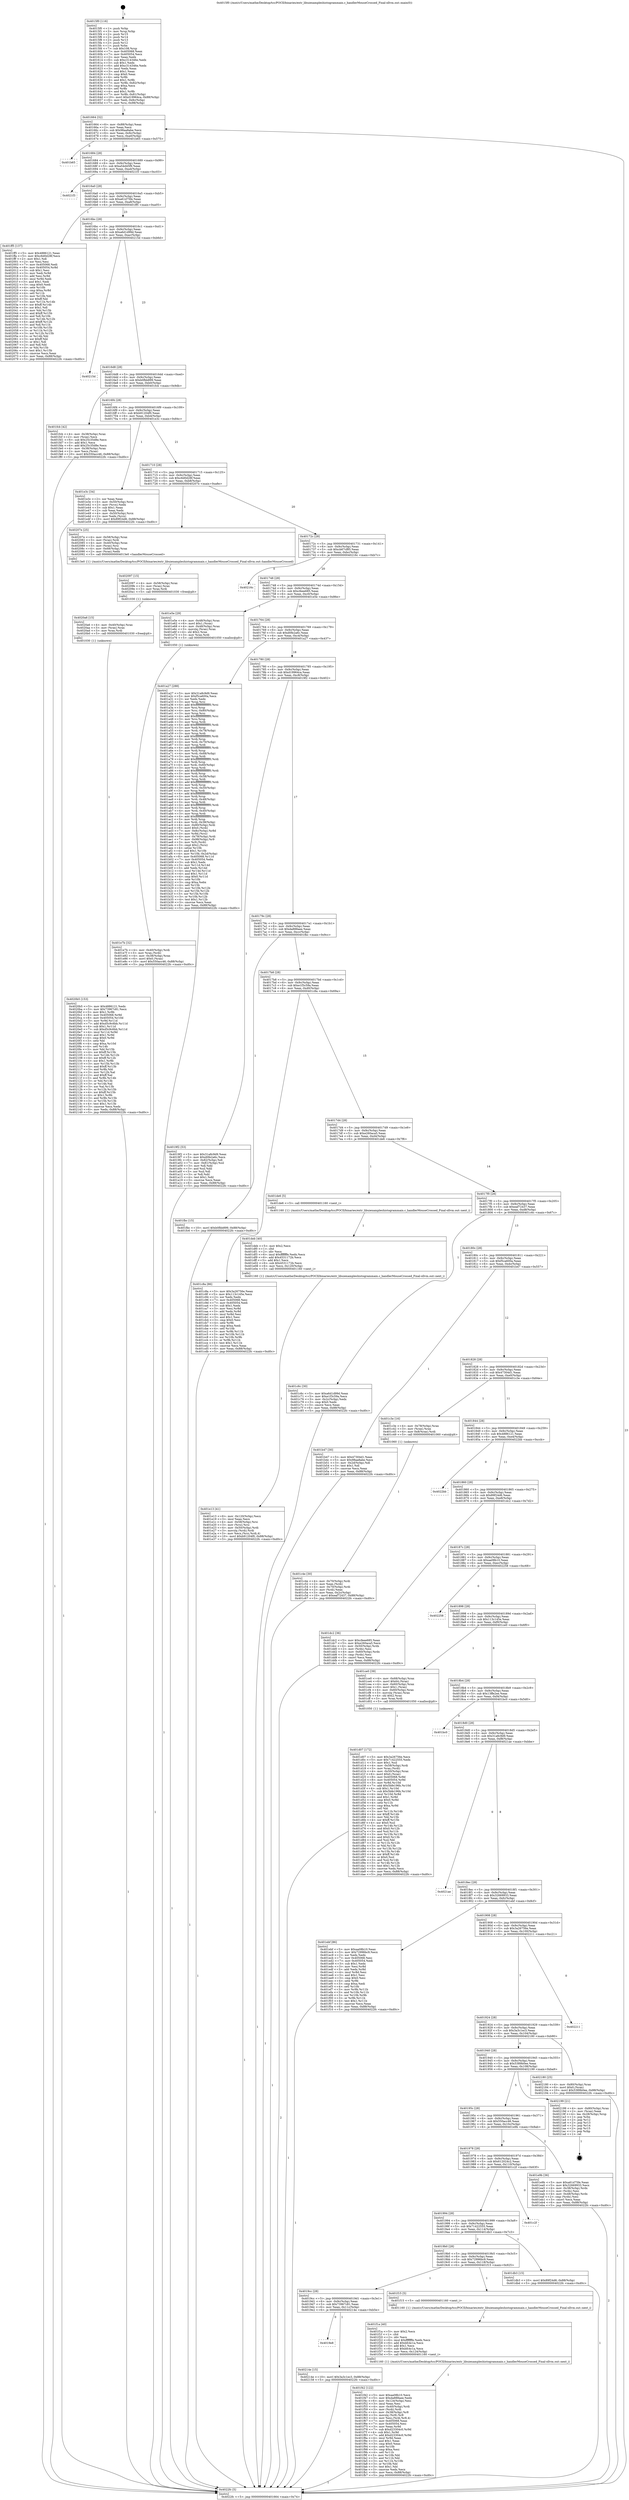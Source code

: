 digraph "0x4015f0" {
  label = "0x4015f0 (/mnt/c/Users/mathe/Desktop/tcc/POCII/binaries/extr_libuiexampleshistogrammain.c_handlerMouseCrossed_Final-ollvm.out::main(0))"
  labelloc = "t"
  node[shape=record]

  Entry [label="",width=0.3,height=0.3,shape=circle,fillcolor=black,style=filled]
  "0x401664" [label="{
     0x401664 [32]\l
     | [instrs]\l
     &nbsp;&nbsp;0x401664 \<+6\>: mov -0x88(%rbp),%eax\l
     &nbsp;&nbsp;0x40166a \<+2\>: mov %eax,%ecx\l
     &nbsp;&nbsp;0x40166c \<+6\>: sub $0x98aa8abe,%ecx\l
     &nbsp;&nbsp;0x401672 \<+6\>: mov %eax,-0x9c(%rbp)\l
     &nbsp;&nbsp;0x401678 \<+6\>: mov %ecx,-0xa0(%rbp)\l
     &nbsp;&nbsp;0x40167e \<+6\>: je 0000000000401b65 \<main+0x575\>\l
  }"]
  "0x401b65" [label="{
     0x401b65\l
  }", style=dashed]
  "0x401684" [label="{
     0x401684 [28]\l
     | [instrs]\l
     &nbsp;&nbsp;0x401684 \<+5\>: jmp 0000000000401689 \<main+0x99\>\l
     &nbsp;&nbsp;0x401689 \<+6\>: mov -0x9c(%rbp),%eax\l
     &nbsp;&nbsp;0x40168f \<+5\>: sub $0xa54d45f9,%eax\l
     &nbsp;&nbsp;0x401694 \<+6\>: mov %eax,-0xa4(%rbp)\l
     &nbsp;&nbsp;0x40169a \<+6\>: je 00000000004021f3 \<main+0xc03\>\l
  }"]
  Exit [label="",width=0.3,height=0.3,shape=circle,fillcolor=black,style=filled,peripheries=2]
  "0x4021f3" [label="{
     0x4021f3\l
  }", style=dashed]
  "0x4016a0" [label="{
     0x4016a0 [28]\l
     | [instrs]\l
     &nbsp;&nbsp;0x4016a0 \<+5\>: jmp 00000000004016a5 \<main+0xb5\>\l
     &nbsp;&nbsp;0x4016a5 \<+6\>: mov -0x9c(%rbp),%eax\l
     &nbsp;&nbsp;0x4016ab \<+5\>: sub $0xa61d75fe,%eax\l
     &nbsp;&nbsp;0x4016b0 \<+6\>: mov %eax,-0xa8(%rbp)\l
     &nbsp;&nbsp;0x4016b6 \<+6\>: je 0000000000401ff5 \<main+0xa05\>\l
  }"]
  "0x4019e8" [label="{
     0x4019e8\l
  }", style=dashed]
  "0x401ff5" [label="{
     0x401ff5 [137]\l
     | [instrs]\l
     &nbsp;&nbsp;0x401ff5 \<+5\>: mov $0x4886121,%eax\l
     &nbsp;&nbsp;0x401ffa \<+5\>: mov $0xc6d0d28f,%ecx\l
     &nbsp;&nbsp;0x401fff \<+2\>: mov $0x1,%dl\l
     &nbsp;&nbsp;0x402001 \<+2\>: xor %esi,%esi\l
     &nbsp;&nbsp;0x402003 \<+7\>: mov 0x405068,%edi\l
     &nbsp;&nbsp;0x40200a \<+8\>: mov 0x405054,%r8d\l
     &nbsp;&nbsp;0x402012 \<+3\>: sub $0x1,%esi\l
     &nbsp;&nbsp;0x402015 \<+3\>: mov %edi,%r9d\l
     &nbsp;&nbsp;0x402018 \<+3\>: add %esi,%r9d\l
     &nbsp;&nbsp;0x40201b \<+4\>: imul %r9d,%edi\l
     &nbsp;&nbsp;0x40201f \<+3\>: and $0x1,%edi\l
     &nbsp;&nbsp;0x402022 \<+3\>: cmp $0x0,%edi\l
     &nbsp;&nbsp;0x402025 \<+4\>: sete %r10b\l
     &nbsp;&nbsp;0x402029 \<+4\>: cmp $0xa,%r8d\l
     &nbsp;&nbsp;0x40202d \<+4\>: setl %r11b\l
     &nbsp;&nbsp;0x402031 \<+3\>: mov %r10b,%bl\l
     &nbsp;&nbsp;0x402034 \<+3\>: xor $0xff,%bl\l
     &nbsp;&nbsp;0x402037 \<+3\>: mov %r11b,%r14b\l
     &nbsp;&nbsp;0x40203a \<+4\>: xor $0xff,%r14b\l
     &nbsp;&nbsp;0x40203e \<+3\>: xor $0x1,%dl\l
     &nbsp;&nbsp;0x402041 \<+3\>: mov %bl,%r15b\l
     &nbsp;&nbsp;0x402044 \<+4\>: and $0xff,%r15b\l
     &nbsp;&nbsp;0x402048 \<+3\>: and %dl,%r10b\l
     &nbsp;&nbsp;0x40204b \<+3\>: mov %r14b,%r12b\l
     &nbsp;&nbsp;0x40204e \<+4\>: and $0xff,%r12b\l
     &nbsp;&nbsp;0x402052 \<+3\>: and %dl,%r11b\l
     &nbsp;&nbsp;0x402055 \<+3\>: or %r10b,%r15b\l
     &nbsp;&nbsp;0x402058 \<+3\>: or %r11b,%r12b\l
     &nbsp;&nbsp;0x40205b \<+3\>: xor %r12b,%r15b\l
     &nbsp;&nbsp;0x40205e \<+3\>: or %r14b,%bl\l
     &nbsp;&nbsp;0x402061 \<+3\>: xor $0xff,%bl\l
     &nbsp;&nbsp;0x402064 \<+3\>: or $0x1,%dl\l
     &nbsp;&nbsp;0x402067 \<+2\>: and %dl,%bl\l
     &nbsp;&nbsp;0x402069 \<+3\>: or %bl,%r15b\l
     &nbsp;&nbsp;0x40206c \<+4\>: test $0x1,%r15b\l
     &nbsp;&nbsp;0x402070 \<+3\>: cmovne %ecx,%eax\l
     &nbsp;&nbsp;0x402073 \<+6\>: mov %eax,-0x88(%rbp)\l
     &nbsp;&nbsp;0x402079 \<+5\>: jmp 00000000004022fc \<main+0xd0c\>\l
  }"]
  "0x4016bc" [label="{
     0x4016bc [28]\l
     | [instrs]\l
     &nbsp;&nbsp;0x4016bc \<+5\>: jmp 00000000004016c1 \<main+0xd1\>\l
     &nbsp;&nbsp;0x4016c1 \<+6\>: mov -0x9c(%rbp),%eax\l
     &nbsp;&nbsp;0x4016c7 \<+5\>: sub $0xa6d1d99d,%eax\l
     &nbsp;&nbsp;0x4016cc \<+6\>: mov %eax,-0xac(%rbp)\l
     &nbsp;&nbsp;0x4016d2 \<+6\>: je 000000000040215d \<main+0xb6d\>\l
  }"]
  "0x40214e" [label="{
     0x40214e [15]\l
     | [instrs]\l
     &nbsp;&nbsp;0x40214e \<+10\>: movl $0x3a3c1ec3,-0x88(%rbp)\l
     &nbsp;&nbsp;0x402158 \<+5\>: jmp 00000000004022fc \<main+0xd0c\>\l
  }"]
  "0x40215d" [label="{
     0x40215d\l
  }", style=dashed]
  "0x4016d8" [label="{
     0x4016d8 [28]\l
     | [instrs]\l
     &nbsp;&nbsp;0x4016d8 \<+5\>: jmp 00000000004016dd \<main+0xed\>\l
     &nbsp;&nbsp;0x4016dd \<+6\>: mov -0x9c(%rbp),%eax\l
     &nbsp;&nbsp;0x4016e3 \<+5\>: sub $0xb0fbb899,%eax\l
     &nbsp;&nbsp;0x4016e8 \<+6\>: mov %eax,-0xb0(%rbp)\l
     &nbsp;&nbsp;0x4016ee \<+6\>: je 0000000000401fcb \<main+0x9db\>\l
  }"]
  "0x4020b5" [label="{
     0x4020b5 [153]\l
     | [instrs]\l
     &nbsp;&nbsp;0x4020b5 \<+5\>: mov $0x4886121,%edx\l
     &nbsp;&nbsp;0x4020ba \<+5\>: mov $0x73967c81,%ecx\l
     &nbsp;&nbsp;0x4020bf \<+3\>: mov $0x1,%r8b\l
     &nbsp;&nbsp;0x4020c2 \<+8\>: mov 0x405068,%r9d\l
     &nbsp;&nbsp;0x4020ca \<+8\>: mov 0x405054,%r10d\l
     &nbsp;&nbsp;0x4020d2 \<+3\>: mov %r9d,%r11d\l
     &nbsp;&nbsp;0x4020d5 \<+7\>: add $0xd5c9c6bb,%r11d\l
     &nbsp;&nbsp;0x4020dc \<+4\>: sub $0x1,%r11d\l
     &nbsp;&nbsp;0x4020e0 \<+7\>: sub $0xd5c9c6bb,%r11d\l
     &nbsp;&nbsp;0x4020e7 \<+4\>: imul %r11d,%r9d\l
     &nbsp;&nbsp;0x4020eb \<+4\>: and $0x1,%r9d\l
     &nbsp;&nbsp;0x4020ef \<+4\>: cmp $0x0,%r9d\l
     &nbsp;&nbsp;0x4020f3 \<+3\>: sete %bl\l
     &nbsp;&nbsp;0x4020f6 \<+4\>: cmp $0xa,%r10d\l
     &nbsp;&nbsp;0x4020fa \<+4\>: setl %r14b\l
     &nbsp;&nbsp;0x4020fe \<+3\>: mov %bl,%r15b\l
     &nbsp;&nbsp;0x402101 \<+4\>: xor $0xff,%r15b\l
     &nbsp;&nbsp;0x402105 \<+3\>: mov %r14b,%r12b\l
     &nbsp;&nbsp;0x402108 \<+4\>: xor $0xff,%r12b\l
     &nbsp;&nbsp;0x40210c \<+4\>: xor $0x1,%r8b\l
     &nbsp;&nbsp;0x402110 \<+3\>: mov %r15b,%r13b\l
     &nbsp;&nbsp;0x402113 \<+4\>: and $0xff,%r13b\l
     &nbsp;&nbsp;0x402117 \<+3\>: and %r8b,%bl\l
     &nbsp;&nbsp;0x40211a \<+3\>: mov %r12b,%al\l
     &nbsp;&nbsp;0x40211d \<+2\>: and $0xff,%al\l
     &nbsp;&nbsp;0x40211f \<+3\>: and %r8b,%r14b\l
     &nbsp;&nbsp;0x402122 \<+3\>: or %bl,%r13b\l
     &nbsp;&nbsp;0x402125 \<+3\>: or %r14b,%al\l
     &nbsp;&nbsp;0x402128 \<+3\>: xor %al,%r13b\l
     &nbsp;&nbsp;0x40212b \<+3\>: or %r12b,%r15b\l
     &nbsp;&nbsp;0x40212e \<+4\>: xor $0xff,%r15b\l
     &nbsp;&nbsp;0x402132 \<+4\>: or $0x1,%r8b\l
     &nbsp;&nbsp;0x402136 \<+3\>: and %r8b,%r15b\l
     &nbsp;&nbsp;0x402139 \<+3\>: or %r15b,%r13b\l
     &nbsp;&nbsp;0x40213c \<+4\>: test $0x1,%r13b\l
     &nbsp;&nbsp;0x402140 \<+3\>: cmovne %ecx,%edx\l
     &nbsp;&nbsp;0x402143 \<+6\>: mov %edx,-0x88(%rbp)\l
     &nbsp;&nbsp;0x402149 \<+5\>: jmp 00000000004022fc \<main+0xd0c\>\l
  }"]
  "0x401fcb" [label="{
     0x401fcb [42]\l
     | [instrs]\l
     &nbsp;&nbsp;0x401fcb \<+4\>: mov -0x38(%rbp),%rax\l
     &nbsp;&nbsp;0x401fcf \<+2\>: mov (%rax),%ecx\l
     &nbsp;&nbsp;0x401fd1 \<+6\>: sub $0x25c35d8e,%ecx\l
     &nbsp;&nbsp;0x401fd7 \<+3\>: add $0x1,%ecx\l
     &nbsp;&nbsp;0x401fda \<+6\>: add $0x25c35d8e,%ecx\l
     &nbsp;&nbsp;0x401fe0 \<+4\>: mov -0x38(%rbp),%rax\l
     &nbsp;&nbsp;0x401fe4 \<+2\>: mov %ecx,(%rax)\l
     &nbsp;&nbsp;0x401fe6 \<+10\>: movl $0x550acc46,-0x88(%rbp)\l
     &nbsp;&nbsp;0x401ff0 \<+5\>: jmp 00000000004022fc \<main+0xd0c\>\l
  }"]
  "0x4016f4" [label="{
     0x4016f4 [28]\l
     | [instrs]\l
     &nbsp;&nbsp;0x4016f4 \<+5\>: jmp 00000000004016f9 \<main+0x109\>\l
     &nbsp;&nbsp;0x4016f9 \<+6\>: mov -0x9c(%rbp),%eax\l
     &nbsp;&nbsp;0x4016ff \<+5\>: sub $0xb91204f0,%eax\l
     &nbsp;&nbsp;0x401704 \<+6\>: mov %eax,-0xb4(%rbp)\l
     &nbsp;&nbsp;0x40170a \<+6\>: je 0000000000401e3c \<main+0x84c\>\l
  }"]
  "0x4020a6" [label="{
     0x4020a6 [15]\l
     | [instrs]\l
     &nbsp;&nbsp;0x4020a6 \<+4\>: mov -0x40(%rbp),%rax\l
     &nbsp;&nbsp;0x4020aa \<+3\>: mov (%rax),%rax\l
     &nbsp;&nbsp;0x4020ad \<+3\>: mov %rax,%rdi\l
     &nbsp;&nbsp;0x4020b0 \<+5\>: call 0000000000401030 \<free@plt\>\l
     | [calls]\l
     &nbsp;&nbsp;0x401030 \{1\} (unknown)\l
  }"]
  "0x401e3c" [label="{
     0x401e3c [34]\l
     | [instrs]\l
     &nbsp;&nbsp;0x401e3c \<+2\>: xor %eax,%eax\l
     &nbsp;&nbsp;0x401e3e \<+4\>: mov -0x50(%rbp),%rcx\l
     &nbsp;&nbsp;0x401e42 \<+2\>: mov (%rcx),%edx\l
     &nbsp;&nbsp;0x401e44 \<+3\>: sub $0x1,%eax\l
     &nbsp;&nbsp;0x401e47 \<+2\>: sub %eax,%edx\l
     &nbsp;&nbsp;0x401e49 \<+4\>: mov -0x50(%rbp),%rcx\l
     &nbsp;&nbsp;0x401e4d \<+2\>: mov %edx,(%rcx)\l
     &nbsp;&nbsp;0x401e4f \<+10\>: movl $0x89f24d6,-0x88(%rbp)\l
     &nbsp;&nbsp;0x401e59 \<+5\>: jmp 00000000004022fc \<main+0xd0c\>\l
  }"]
  "0x401710" [label="{
     0x401710 [28]\l
     | [instrs]\l
     &nbsp;&nbsp;0x401710 \<+5\>: jmp 0000000000401715 \<main+0x125\>\l
     &nbsp;&nbsp;0x401715 \<+6\>: mov -0x9c(%rbp),%eax\l
     &nbsp;&nbsp;0x40171b \<+5\>: sub $0xc6d0d28f,%eax\l
     &nbsp;&nbsp;0x401720 \<+6\>: mov %eax,-0xb8(%rbp)\l
     &nbsp;&nbsp;0x401726 \<+6\>: je 000000000040207e \<main+0xa8e\>\l
  }"]
  "0x402097" [label="{
     0x402097 [15]\l
     | [instrs]\l
     &nbsp;&nbsp;0x402097 \<+4\>: mov -0x58(%rbp),%rax\l
     &nbsp;&nbsp;0x40209b \<+3\>: mov (%rax),%rax\l
     &nbsp;&nbsp;0x40209e \<+3\>: mov %rax,%rdi\l
     &nbsp;&nbsp;0x4020a1 \<+5\>: call 0000000000401030 \<free@plt\>\l
     | [calls]\l
     &nbsp;&nbsp;0x401030 \{1\} (unknown)\l
  }"]
  "0x40207e" [label="{
     0x40207e [25]\l
     | [instrs]\l
     &nbsp;&nbsp;0x40207e \<+4\>: mov -0x58(%rbp),%rax\l
     &nbsp;&nbsp;0x402082 \<+3\>: mov (%rax),%rdi\l
     &nbsp;&nbsp;0x402085 \<+4\>: mov -0x40(%rbp),%rax\l
     &nbsp;&nbsp;0x402089 \<+3\>: mov (%rax),%rsi\l
     &nbsp;&nbsp;0x40208c \<+4\>: mov -0x68(%rbp),%rax\l
     &nbsp;&nbsp;0x402090 \<+2\>: mov (%rax),%edx\l
     &nbsp;&nbsp;0x402092 \<+5\>: call 00000000004013e0 \<handlerMouseCrossed\>\l
     | [calls]\l
     &nbsp;&nbsp;0x4013e0 \{1\} (/mnt/c/Users/mathe/Desktop/tcc/POCII/binaries/extr_libuiexampleshistogrammain.c_handlerMouseCrossed_Final-ollvm.out::handlerMouseCrossed)\l
  }"]
  "0x40172c" [label="{
     0x40172c [28]\l
     | [instrs]\l
     &nbsp;&nbsp;0x40172c \<+5\>: jmp 0000000000401731 \<main+0x141\>\l
     &nbsp;&nbsp;0x401731 \<+6\>: mov -0x9c(%rbp),%eax\l
     &nbsp;&nbsp;0x401737 \<+5\>: sub $0xcb67cf85,%eax\l
     &nbsp;&nbsp;0x40173c \<+6\>: mov %eax,-0xbc(%rbp)\l
     &nbsp;&nbsp;0x401742 \<+6\>: je 000000000040216c \<main+0xb7c\>\l
  }"]
  "0x401f42" [label="{
     0x401f42 [122]\l
     | [instrs]\l
     &nbsp;&nbsp;0x401f42 \<+5\>: mov $0xaa08b10,%ecx\l
     &nbsp;&nbsp;0x401f47 \<+5\>: mov $0xda888aee,%edx\l
     &nbsp;&nbsp;0x401f4c \<+6\>: mov -0x124(%rbp),%esi\l
     &nbsp;&nbsp;0x401f52 \<+3\>: imul %eax,%esi\l
     &nbsp;&nbsp;0x401f55 \<+4\>: mov -0x40(%rbp),%rdi\l
     &nbsp;&nbsp;0x401f59 \<+3\>: mov (%rdi),%rdi\l
     &nbsp;&nbsp;0x401f5c \<+4\>: mov -0x38(%rbp),%r8\l
     &nbsp;&nbsp;0x401f60 \<+3\>: movslq (%r8),%r8\l
     &nbsp;&nbsp;0x401f63 \<+4\>: mov %esi,(%rdi,%r8,4)\l
     &nbsp;&nbsp;0x401f67 \<+7\>: mov 0x405068,%eax\l
     &nbsp;&nbsp;0x401f6e \<+7\>: mov 0x405054,%esi\l
     &nbsp;&nbsp;0x401f75 \<+3\>: mov %eax,%r9d\l
     &nbsp;&nbsp;0x401f78 \<+7\>: sub $0xd23304c0,%r9d\l
     &nbsp;&nbsp;0x401f7f \<+4\>: sub $0x1,%r9d\l
     &nbsp;&nbsp;0x401f83 \<+7\>: add $0xd23304c0,%r9d\l
     &nbsp;&nbsp;0x401f8a \<+4\>: imul %r9d,%eax\l
     &nbsp;&nbsp;0x401f8e \<+3\>: and $0x1,%eax\l
     &nbsp;&nbsp;0x401f91 \<+3\>: cmp $0x0,%eax\l
     &nbsp;&nbsp;0x401f94 \<+4\>: sete %r10b\l
     &nbsp;&nbsp;0x401f98 \<+3\>: cmp $0xa,%esi\l
     &nbsp;&nbsp;0x401f9b \<+4\>: setl %r11b\l
     &nbsp;&nbsp;0x401f9f \<+3\>: mov %r10b,%bl\l
     &nbsp;&nbsp;0x401fa2 \<+3\>: and %r11b,%bl\l
     &nbsp;&nbsp;0x401fa5 \<+3\>: xor %r11b,%r10b\l
     &nbsp;&nbsp;0x401fa8 \<+3\>: or %r10b,%bl\l
     &nbsp;&nbsp;0x401fab \<+3\>: test $0x1,%bl\l
     &nbsp;&nbsp;0x401fae \<+3\>: cmovne %edx,%ecx\l
     &nbsp;&nbsp;0x401fb1 \<+6\>: mov %ecx,-0x88(%rbp)\l
     &nbsp;&nbsp;0x401fb7 \<+5\>: jmp 00000000004022fc \<main+0xd0c\>\l
  }"]
  "0x40216c" [label="{
     0x40216c\l
  }", style=dashed]
  "0x401748" [label="{
     0x401748 [28]\l
     | [instrs]\l
     &nbsp;&nbsp;0x401748 \<+5\>: jmp 000000000040174d \<main+0x15d\>\l
     &nbsp;&nbsp;0x40174d \<+6\>: mov -0x9c(%rbp),%eax\l
     &nbsp;&nbsp;0x401753 \<+5\>: sub $0xcfeee685,%eax\l
     &nbsp;&nbsp;0x401758 \<+6\>: mov %eax,-0xc0(%rbp)\l
     &nbsp;&nbsp;0x40175e \<+6\>: je 0000000000401e5e \<main+0x86e\>\l
  }"]
  "0x401f1a" [label="{
     0x401f1a [40]\l
     | [instrs]\l
     &nbsp;&nbsp;0x401f1a \<+5\>: mov $0x2,%ecx\l
     &nbsp;&nbsp;0x401f1f \<+1\>: cltd\l
     &nbsp;&nbsp;0x401f20 \<+2\>: idiv %ecx\l
     &nbsp;&nbsp;0x401f22 \<+6\>: imul $0xfffffffe,%edx,%ecx\l
     &nbsp;&nbsp;0x401f28 \<+6\>: add $0xbfc4c1a,%ecx\l
     &nbsp;&nbsp;0x401f2e \<+3\>: add $0x1,%ecx\l
     &nbsp;&nbsp;0x401f31 \<+6\>: sub $0xbfc4c1a,%ecx\l
     &nbsp;&nbsp;0x401f37 \<+6\>: mov %ecx,-0x124(%rbp)\l
     &nbsp;&nbsp;0x401f3d \<+5\>: call 0000000000401160 \<next_i\>\l
     | [calls]\l
     &nbsp;&nbsp;0x401160 \{1\} (/mnt/c/Users/mathe/Desktop/tcc/POCII/binaries/extr_libuiexampleshistogrammain.c_handlerMouseCrossed_Final-ollvm.out::next_i)\l
  }"]
  "0x401e5e" [label="{
     0x401e5e [29]\l
     | [instrs]\l
     &nbsp;&nbsp;0x401e5e \<+4\>: mov -0x48(%rbp),%rax\l
     &nbsp;&nbsp;0x401e62 \<+6\>: movl $0x1,(%rax)\l
     &nbsp;&nbsp;0x401e68 \<+4\>: mov -0x48(%rbp),%rax\l
     &nbsp;&nbsp;0x401e6c \<+3\>: movslq (%rax),%rax\l
     &nbsp;&nbsp;0x401e6f \<+4\>: shl $0x2,%rax\l
     &nbsp;&nbsp;0x401e73 \<+3\>: mov %rax,%rdi\l
     &nbsp;&nbsp;0x401e76 \<+5\>: call 0000000000401050 \<malloc@plt\>\l
     | [calls]\l
     &nbsp;&nbsp;0x401050 \{1\} (unknown)\l
  }"]
  "0x401764" [label="{
     0x401764 [28]\l
     | [instrs]\l
     &nbsp;&nbsp;0x401764 \<+5\>: jmp 0000000000401769 \<main+0x179\>\l
     &nbsp;&nbsp;0x401769 \<+6\>: mov -0x9c(%rbp),%eax\l
     &nbsp;&nbsp;0x40176f \<+5\>: sub $0xd0fe2a6c,%eax\l
     &nbsp;&nbsp;0x401774 \<+6\>: mov %eax,-0xc4(%rbp)\l
     &nbsp;&nbsp;0x40177a \<+6\>: je 0000000000401a27 \<main+0x437\>\l
  }"]
  "0x4019cc" [label="{
     0x4019cc [28]\l
     | [instrs]\l
     &nbsp;&nbsp;0x4019cc \<+5\>: jmp 00000000004019d1 \<main+0x3e1\>\l
     &nbsp;&nbsp;0x4019d1 \<+6\>: mov -0x9c(%rbp),%eax\l
     &nbsp;&nbsp;0x4019d7 \<+5\>: sub $0x73967c81,%eax\l
     &nbsp;&nbsp;0x4019dc \<+6\>: mov %eax,-0x11c(%rbp)\l
     &nbsp;&nbsp;0x4019e2 \<+6\>: je 000000000040214e \<main+0xb5e\>\l
  }"]
  "0x401a27" [label="{
     0x401a27 [288]\l
     | [instrs]\l
     &nbsp;&nbsp;0x401a27 \<+5\>: mov $0x31a8c9d9,%eax\l
     &nbsp;&nbsp;0x401a2c \<+5\>: mov $0xf5ca600a,%ecx\l
     &nbsp;&nbsp;0x401a31 \<+2\>: xor %edx,%edx\l
     &nbsp;&nbsp;0x401a33 \<+3\>: mov %rsp,%rsi\l
     &nbsp;&nbsp;0x401a36 \<+4\>: add $0xfffffffffffffff0,%rsi\l
     &nbsp;&nbsp;0x401a3a \<+3\>: mov %rsi,%rsp\l
     &nbsp;&nbsp;0x401a3d \<+4\>: mov %rsi,-0x80(%rbp)\l
     &nbsp;&nbsp;0x401a41 \<+3\>: mov %rsp,%rsi\l
     &nbsp;&nbsp;0x401a44 \<+4\>: add $0xfffffffffffffff0,%rsi\l
     &nbsp;&nbsp;0x401a48 \<+3\>: mov %rsi,%rsp\l
     &nbsp;&nbsp;0x401a4b \<+3\>: mov %rsp,%rdi\l
     &nbsp;&nbsp;0x401a4e \<+4\>: add $0xfffffffffffffff0,%rdi\l
     &nbsp;&nbsp;0x401a52 \<+3\>: mov %rdi,%rsp\l
     &nbsp;&nbsp;0x401a55 \<+4\>: mov %rdi,-0x78(%rbp)\l
     &nbsp;&nbsp;0x401a59 \<+3\>: mov %rsp,%rdi\l
     &nbsp;&nbsp;0x401a5c \<+4\>: add $0xfffffffffffffff0,%rdi\l
     &nbsp;&nbsp;0x401a60 \<+3\>: mov %rdi,%rsp\l
     &nbsp;&nbsp;0x401a63 \<+4\>: mov %rdi,-0x70(%rbp)\l
     &nbsp;&nbsp;0x401a67 \<+3\>: mov %rsp,%rdi\l
     &nbsp;&nbsp;0x401a6a \<+4\>: add $0xfffffffffffffff0,%rdi\l
     &nbsp;&nbsp;0x401a6e \<+3\>: mov %rdi,%rsp\l
     &nbsp;&nbsp;0x401a71 \<+4\>: mov %rdi,-0x68(%rbp)\l
     &nbsp;&nbsp;0x401a75 \<+3\>: mov %rsp,%rdi\l
     &nbsp;&nbsp;0x401a78 \<+4\>: add $0xfffffffffffffff0,%rdi\l
     &nbsp;&nbsp;0x401a7c \<+3\>: mov %rdi,%rsp\l
     &nbsp;&nbsp;0x401a7f \<+4\>: mov %rdi,-0x60(%rbp)\l
     &nbsp;&nbsp;0x401a83 \<+3\>: mov %rsp,%rdi\l
     &nbsp;&nbsp;0x401a86 \<+4\>: add $0xfffffffffffffff0,%rdi\l
     &nbsp;&nbsp;0x401a8a \<+3\>: mov %rdi,%rsp\l
     &nbsp;&nbsp;0x401a8d \<+4\>: mov %rdi,-0x58(%rbp)\l
     &nbsp;&nbsp;0x401a91 \<+3\>: mov %rsp,%rdi\l
     &nbsp;&nbsp;0x401a94 \<+4\>: add $0xfffffffffffffff0,%rdi\l
     &nbsp;&nbsp;0x401a98 \<+3\>: mov %rdi,%rsp\l
     &nbsp;&nbsp;0x401a9b \<+4\>: mov %rdi,-0x50(%rbp)\l
     &nbsp;&nbsp;0x401a9f \<+3\>: mov %rsp,%rdi\l
     &nbsp;&nbsp;0x401aa2 \<+4\>: add $0xfffffffffffffff0,%rdi\l
     &nbsp;&nbsp;0x401aa6 \<+3\>: mov %rdi,%rsp\l
     &nbsp;&nbsp;0x401aa9 \<+4\>: mov %rdi,-0x48(%rbp)\l
     &nbsp;&nbsp;0x401aad \<+3\>: mov %rsp,%rdi\l
     &nbsp;&nbsp;0x401ab0 \<+4\>: add $0xfffffffffffffff0,%rdi\l
     &nbsp;&nbsp;0x401ab4 \<+3\>: mov %rdi,%rsp\l
     &nbsp;&nbsp;0x401ab7 \<+4\>: mov %rdi,-0x40(%rbp)\l
     &nbsp;&nbsp;0x401abb \<+3\>: mov %rsp,%rdi\l
     &nbsp;&nbsp;0x401abe \<+4\>: add $0xfffffffffffffff0,%rdi\l
     &nbsp;&nbsp;0x401ac2 \<+3\>: mov %rdi,%rsp\l
     &nbsp;&nbsp;0x401ac5 \<+4\>: mov %rdi,-0x38(%rbp)\l
     &nbsp;&nbsp;0x401ac9 \<+4\>: mov -0x80(%rbp),%rdi\l
     &nbsp;&nbsp;0x401acd \<+6\>: movl $0x0,(%rdi)\l
     &nbsp;&nbsp;0x401ad3 \<+7\>: mov -0x8c(%rbp),%r8d\l
     &nbsp;&nbsp;0x401ada \<+3\>: mov %r8d,(%rsi)\l
     &nbsp;&nbsp;0x401add \<+4\>: mov -0x78(%rbp),%rdi\l
     &nbsp;&nbsp;0x401ae1 \<+7\>: mov -0x98(%rbp),%r9\l
     &nbsp;&nbsp;0x401ae8 \<+3\>: mov %r9,(%rdi)\l
     &nbsp;&nbsp;0x401aeb \<+3\>: cmpl $0x2,(%rsi)\l
     &nbsp;&nbsp;0x401aee \<+4\>: setne %r10b\l
     &nbsp;&nbsp;0x401af2 \<+4\>: and $0x1,%r10b\l
     &nbsp;&nbsp;0x401af6 \<+4\>: mov %r10b,-0x2d(%rbp)\l
     &nbsp;&nbsp;0x401afa \<+8\>: mov 0x405068,%r11d\l
     &nbsp;&nbsp;0x401b02 \<+7\>: mov 0x405054,%ebx\l
     &nbsp;&nbsp;0x401b09 \<+3\>: sub $0x1,%edx\l
     &nbsp;&nbsp;0x401b0c \<+3\>: mov %r11d,%r14d\l
     &nbsp;&nbsp;0x401b0f \<+3\>: add %edx,%r14d\l
     &nbsp;&nbsp;0x401b12 \<+4\>: imul %r14d,%r11d\l
     &nbsp;&nbsp;0x401b16 \<+4\>: and $0x1,%r11d\l
     &nbsp;&nbsp;0x401b1a \<+4\>: cmp $0x0,%r11d\l
     &nbsp;&nbsp;0x401b1e \<+4\>: sete %r10b\l
     &nbsp;&nbsp;0x401b22 \<+3\>: cmp $0xa,%ebx\l
     &nbsp;&nbsp;0x401b25 \<+4\>: setl %r15b\l
     &nbsp;&nbsp;0x401b29 \<+3\>: mov %r10b,%r12b\l
     &nbsp;&nbsp;0x401b2c \<+3\>: and %r15b,%r12b\l
     &nbsp;&nbsp;0x401b2f \<+3\>: xor %r15b,%r10b\l
     &nbsp;&nbsp;0x401b32 \<+3\>: or %r10b,%r12b\l
     &nbsp;&nbsp;0x401b35 \<+4\>: test $0x1,%r12b\l
     &nbsp;&nbsp;0x401b39 \<+3\>: cmovne %ecx,%eax\l
     &nbsp;&nbsp;0x401b3c \<+6\>: mov %eax,-0x88(%rbp)\l
     &nbsp;&nbsp;0x401b42 \<+5\>: jmp 00000000004022fc \<main+0xd0c\>\l
  }"]
  "0x401780" [label="{
     0x401780 [28]\l
     | [instrs]\l
     &nbsp;&nbsp;0x401780 \<+5\>: jmp 0000000000401785 \<main+0x195\>\l
     &nbsp;&nbsp;0x401785 \<+6\>: mov -0x9c(%rbp),%eax\l
     &nbsp;&nbsp;0x40178b \<+5\>: sub $0xd19964ca,%eax\l
     &nbsp;&nbsp;0x401790 \<+6\>: mov %eax,-0xc8(%rbp)\l
     &nbsp;&nbsp;0x401796 \<+6\>: je 00000000004019f2 \<main+0x402\>\l
  }"]
  "0x401f15" [label="{
     0x401f15 [5]\l
     | [instrs]\l
     &nbsp;&nbsp;0x401f15 \<+5\>: call 0000000000401160 \<next_i\>\l
     | [calls]\l
     &nbsp;&nbsp;0x401160 \{1\} (/mnt/c/Users/mathe/Desktop/tcc/POCII/binaries/extr_libuiexampleshistogrammain.c_handlerMouseCrossed_Final-ollvm.out::next_i)\l
  }"]
  "0x4019f2" [label="{
     0x4019f2 [53]\l
     | [instrs]\l
     &nbsp;&nbsp;0x4019f2 \<+5\>: mov $0x31a8c9d9,%eax\l
     &nbsp;&nbsp;0x4019f7 \<+5\>: mov $0xd0fe2a6c,%ecx\l
     &nbsp;&nbsp;0x4019fc \<+6\>: mov -0x82(%rbp),%dl\l
     &nbsp;&nbsp;0x401a02 \<+7\>: mov -0x81(%rbp),%sil\l
     &nbsp;&nbsp;0x401a09 \<+3\>: mov %dl,%dil\l
     &nbsp;&nbsp;0x401a0c \<+3\>: and %sil,%dil\l
     &nbsp;&nbsp;0x401a0f \<+3\>: xor %sil,%dl\l
     &nbsp;&nbsp;0x401a12 \<+3\>: or %dl,%dil\l
     &nbsp;&nbsp;0x401a15 \<+4\>: test $0x1,%dil\l
     &nbsp;&nbsp;0x401a19 \<+3\>: cmovne %ecx,%eax\l
     &nbsp;&nbsp;0x401a1c \<+6\>: mov %eax,-0x88(%rbp)\l
     &nbsp;&nbsp;0x401a22 \<+5\>: jmp 00000000004022fc \<main+0xd0c\>\l
  }"]
  "0x40179c" [label="{
     0x40179c [28]\l
     | [instrs]\l
     &nbsp;&nbsp;0x40179c \<+5\>: jmp 00000000004017a1 \<main+0x1b1\>\l
     &nbsp;&nbsp;0x4017a1 \<+6\>: mov -0x9c(%rbp),%eax\l
     &nbsp;&nbsp;0x4017a7 \<+5\>: sub $0xda888aee,%eax\l
     &nbsp;&nbsp;0x4017ac \<+6\>: mov %eax,-0xcc(%rbp)\l
     &nbsp;&nbsp;0x4017b2 \<+6\>: je 0000000000401fbc \<main+0x9cc\>\l
  }"]
  "0x4022fc" [label="{
     0x4022fc [5]\l
     | [instrs]\l
     &nbsp;&nbsp;0x4022fc \<+5\>: jmp 0000000000401664 \<main+0x74\>\l
  }"]
  "0x4015f0" [label="{
     0x4015f0 [116]\l
     | [instrs]\l
     &nbsp;&nbsp;0x4015f0 \<+1\>: push %rbp\l
     &nbsp;&nbsp;0x4015f1 \<+3\>: mov %rsp,%rbp\l
     &nbsp;&nbsp;0x4015f4 \<+2\>: push %r15\l
     &nbsp;&nbsp;0x4015f6 \<+2\>: push %r14\l
     &nbsp;&nbsp;0x4015f8 \<+2\>: push %r13\l
     &nbsp;&nbsp;0x4015fa \<+2\>: push %r12\l
     &nbsp;&nbsp;0x4015fc \<+1\>: push %rbx\l
     &nbsp;&nbsp;0x4015fd \<+7\>: sub $0x108,%rsp\l
     &nbsp;&nbsp;0x401604 \<+7\>: mov 0x405068,%eax\l
     &nbsp;&nbsp;0x40160b \<+7\>: mov 0x405054,%ecx\l
     &nbsp;&nbsp;0x401612 \<+2\>: mov %eax,%edx\l
     &nbsp;&nbsp;0x401614 \<+6\>: sub $0xc314346e,%edx\l
     &nbsp;&nbsp;0x40161a \<+3\>: sub $0x1,%edx\l
     &nbsp;&nbsp;0x40161d \<+6\>: add $0xc314346e,%edx\l
     &nbsp;&nbsp;0x401623 \<+3\>: imul %edx,%eax\l
     &nbsp;&nbsp;0x401626 \<+3\>: and $0x1,%eax\l
     &nbsp;&nbsp;0x401629 \<+3\>: cmp $0x0,%eax\l
     &nbsp;&nbsp;0x40162c \<+4\>: sete %r8b\l
     &nbsp;&nbsp;0x401630 \<+4\>: and $0x1,%r8b\l
     &nbsp;&nbsp;0x401634 \<+7\>: mov %r8b,-0x82(%rbp)\l
     &nbsp;&nbsp;0x40163b \<+3\>: cmp $0xa,%ecx\l
     &nbsp;&nbsp;0x40163e \<+4\>: setl %r8b\l
     &nbsp;&nbsp;0x401642 \<+4\>: and $0x1,%r8b\l
     &nbsp;&nbsp;0x401646 \<+7\>: mov %r8b,-0x81(%rbp)\l
     &nbsp;&nbsp;0x40164d \<+10\>: movl $0xd19964ca,-0x88(%rbp)\l
     &nbsp;&nbsp;0x401657 \<+6\>: mov %edi,-0x8c(%rbp)\l
     &nbsp;&nbsp;0x40165d \<+7\>: mov %rsi,-0x98(%rbp)\l
  }"]
  "0x401e7b" [label="{
     0x401e7b [32]\l
     | [instrs]\l
     &nbsp;&nbsp;0x401e7b \<+4\>: mov -0x40(%rbp),%rdi\l
     &nbsp;&nbsp;0x401e7f \<+3\>: mov %rax,(%rdi)\l
     &nbsp;&nbsp;0x401e82 \<+4\>: mov -0x38(%rbp),%rax\l
     &nbsp;&nbsp;0x401e86 \<+6\>: movl $0x0,(%rax)\l
     &nbsp;&nbsp;0x401e8c \<+10\>: movl $0x550acc46,-0x88(%rbp)\l
     &nbsp;&nbsp;0x401e96 \<+5\>: jmp 00000000004022fc \<main+0xd0c\>\l
  }"]
  "0x401e13" [label="{
     0x401e13 [41]\l
     | [instrs]\l
     &nbsp;&nbsp;0x401e13 \<+6\>: mov -0x120(%rbp),%ecx\l
     &nbsp;&nbsp;0x401e19 \<+3\>: imul %eax,%ecx\l
     &nbsp;&nbsp;0x401e1c \<+4\>: mov -0x58(%rbp),%rsi\l
     &nbsp;&nbsp;0x401e20 \<+3\>: mov (%rsi),%rsi\l
     &nbsp;&nbsp;0x401e23 \<+4\>: mov -0x50(%rbp),%rdi\l
     &nbsp;&nbsp;0x401e27 \<+3\>: movslq (%rdi),%rdi\l
     &nbsp;&nbsp;0x401e2a \<+3\>: mov %ecx,(%rsi,%rdi,4)\l
     &nbsp;&nbsp;0x401e2d \<+10\>: movl $0xb91204f0,-0x88(%rbp)\l
     &nbsp;&nbsp;0x401e37 \<+5\>: jmp 00000000004022fc \<main+0xd0c\>\l
  }"]
  "0x401fbc" [label="{
     0x401fbc [15]\l
     | [instrs]\l
     &nbsp;&nbsp;0x401fbc \<+10\>: movl $0xb0fbb899,-0x88(%rbp)\l
     &nbsp;&nbsp;0x401fc6 \<+5\>: jmp 00000000004022fc \<main+0xd0c\>\l
  }"]
  "0x4017b8" [label="{
     0x4017b8 [28]\l
     | [instrs]\l
     &nbsp;&nbsp;0x4017b8 \<+5\>: jmp 00000000004017bd \<main+0x1cd\>\l
     &nbsp;&nbsp;0x4017bd \<+6\>: mov -0x9c(%rbp),%eax\l
     &nbsp;&nbsp;0x4017c3 \<+5\>: sub $0xe1f3c59a,%eax\l
     &nbsp;&nbsp;0x4017c8 \<+6\>: mov %eax,-0xd0(%rbp)\l
     &nbsp;&nbsp;0x4017ce \<+6\>: je 0000000000401c8a \<main+0x69a\>\l
  }"]
  "0x401deb" [label="{
     0x401deb [40]\l
     | [instrs]\l
     &nbsp;&nbsp;0x401deb \<+5\>: mov $0x2,%ecx\l
     &nbsp;&nbsp;0x401df0 \<+1\>: cltd\l
     &nbsp;&nbsp;0x401df1 \<+2\>: idiv %ecx\l
     &nbsp;&nbsp;0x401df3 \<+6\>: imul $0xfffffffe,%edx,%ecx\l
     &nbsp;&nbsp;0x401df9 \<+6\>: add $0x4531172b,%ecx\l
     &nbsp;&nbsp;0x401dff \<+3\>: add $0x1,%ecx\l
     &nbsp;&nbsp;0x401e02 \<+6\>: sub $0x4531172b,%ecx\l
     &nbsp;&nbsp;0x401e08 \<+6\>: mov %ecx,-0x120(%rbp)\l
     &nbsp;&nbsp;0x401e0e \<+5\>: call 0000000000401160 \<next_i\>\l
     | [calls]\l
     &nbsp;&nbsp;0x401160 \{1\} (/mnt/c/Users/mathe/Desktop/tcc/POCII/binaries/extr_libuiexampleshistogrammain.c_handlerMouseCrossed_Final-ollvm.out::next_i)\l
  }"]
  "0x401c8a" [label="{
     0x401c8a [86]\l
     | [instrs]\l
     &nbsp;&nbsp;0x401c8a \<+5\>: mov $0x3a26756e,%eax\l
     &nbsp;&nbsp;0x401c8f \<+5\>: mov $0x113c145e,%ecx\l
     &nbsp;&nbsp;0x401c94 \<+2\>: xor %edx,%edx\l
     &nbsp;&nbsp;0x401c96 \<+7\>: mov 0x405068,%esi\l
     &nbsp;&nbsp;0x401c9d \<+7\>: mov 0x405054,%edi\l
     &nbsp;&nbsp;0x401ca4 \<+3\>: sub $0x1,%edx\l
     &nbsp;&nbsp;0x401ca7 \<+3\>: mov %esi,%r8d\l
     &nbsp;&nbsp;0x401caa \<+3\>: add %edx,%r8d\l
     &nbsp;&nbsp;0x401cad \<+4\>: imul %r8d,%esi\l
     &nbsp;&nbsp;0x401cb1 \<+3\>: and $0x1,%esi\l
     &nbsp;&nbsp;0x401cb4 \<+3\>: cmp $0x0,%esi\l
     &nbsp;&nbsp;0x401cb7 \<+4\>: sete %r9b\l
     &nbsp;&nbsp;0x401cbb \<+3\>: cmp $0xa,%edi\l
     &nbsp;&nbsp;0x401cbe \<+4\>: setl %r10b\l
     &nbsp;&nbsp;0x401cc2 \<+3\>: mov %r9b,%r11b\l
     &nbsp;&nbsp;0x401cc5 \<+3\>: and %r10b,%r11b\l
     &nbsp;&nbsp;0x401cc8 \<+3\>: xor %r10b,%r9b\l
     &nbsp;&nbsp;0x401ccb \<+3\>: or %r9b,%r11b\l
     &nbsp;&nbsp;0x401cce \<+4\>: test $0x1,%r11b\l
     &nbsp;&nbsp;0x401cd2 \<+3\>: cmovne %ecx,%eax\l
     &nbsp;&nbsp;0x401cd5 \<+6\>: mov %eax,-0x88(%rbp)\l
     &nbsp;&nbsp;0x401cdb \<+5\>: jmp 00000000004022fc \<main+0xd0c\>\l
  }"]
  "0x4017d4" [label="{
     0x4017d4 [28]\l
     | [instrs]\l
     &nbsp;&nbsp;0x4017d4 \<+5\>: jmp 00000000004017d9 \<main+0x1e9\>\l
     &nbsp;&nbsp;0x4017d9 \<+6\>: mov -0x9c(%rbp),%eax\l
     &nbsp;&nbsp;0x4017df \<+5\>: sub $0xe260aca5,%eax\l
     &nbsp;&nbsp;0x4017e4 \<+6\>: mov %eax,-0xd4(%rbp)\l
     &nbsp;&nbsp;0x4017ea \<+6\>: je 0000000000401de6 \<main+0x7f6\>\l
  }"]
  "0x4019b0" [label="{
     0x4019b0 [28]\l
     | [instrs]\l
     &nbsp;&nbsp;0x4019b0 \<+5\>: jmp 00000000004019b5 \<main+0x3c5\>\l
     &nbsp;&nbsp;0x4019b5 \<+6\>: mov -0x9c(%rbp),%eax\l
     &nbsp;&nbsp;0x4019bb \<+5\>: sub $0x72996bc9,%eax\l
     &nbsp;&nbsp;0x4019c0 \<+6\>: mov %eax,-0x118(%rbp)\l
     &nbsp;&nbsp;0x4019c6 \<+6\>: je 0000000000401f15 \<main+0x925\>\l
  }"]
  "0x401de6" [label="{
     0x401de6 [5]\l
     | [instrs]\l
     &nbsp;&nbsp;0x401de6 \<+5\>: call 0000000000401160 \<next_i\>\l
     | [calls]\l
     &nbsp;&nbsp;0x401160 \{1\} (/mnt/c/Users/mathe/Desktop/tcc/POCII/binaries/extr_libuiexampleshistogrammain.c_handlerMouseCrossed_Final-ollvm.out::next_i)\l
  }"]
  "0x4017f0" [label="{
     0x4017f0 [28]\l
     | [instrs]\l
     &nbsp;&nbsp;0x4017f0 \<+5\>: jmp 00000000004017f5 \<main+0x205\>\l
     &nbsp;&nbsp;0x4017f5 \<+6\>: mov -0x9c(%rbp),%eax\l
     &nbsp;&nbsp;0x4017fb \<+5\>: sub $0xeaf72437,%eax\l
     &nbsp;&nbsp;0x401800 \<+6\>: mov %eax,-0xd8(%rbp)\l
     &nbsp;&nbsp;0x401806 \<+6\>: je 0000000000401c6c \<main+0x67c\>\l
  }"]
  "0x401db3" [label="{
     0x401db3 [15]\l
     | [instrs]\l
     &nbsp;&nbsp;0x401db3 \<+10\>: movl $0x89f24d6,-0x88(%rbp)\l
     &nbsp;&nbsp;0x401dbd \<+5\>: jmp 00000000004022fc \<main+0xd0c\>\l
  }"]
  "0x401c6c" [label="{
     0x401c6c [30]\l
     | [instrs]\l
     &nbsp;&nbsp;0x401c6c \<+5\>: mov $0xa6d1d99d,%eax\l
     &nbsp;&nbsp;0x401c71 \<+5\>: mov $0xe1f3c59a,%ecx\l
     &nbsp;&nbsp;0x401c76 \<+3\>: mov -0x2c(%rbp),%edx\l
     &nbsp;&nbsp;0x401c79 \<+3\>: cmp $0x0,%edx\l
     &nbsp;&nbsp;0x401c7c \<+3\>: cmove %ecx,%eax\l
     &nbsp;&nbsp;0x401c7f \<+6\>: mov %eax,-0x88(%rbp)\l
     &nbsp;&nbsp;0x401c85 \<+5\>: jmp 00000000004022fc \<main+0xd0c\>\l
  }"]
  "0x40180c" [label="{
     0x40180c [28]\l
     | [instrs]\l
     &nbsp;&nbsp;0x40180c \<+5\>: jmp 0000000000401811 \<main+0x221\>\l
     &nbsp;&nbsp;0x401811 \<+6\>: mov -0x9c(%rbp),%eax\l
     &nbsp;&nbsp;0x401817 \<+5\>: sub $0xf5ca600a,%eax\l
     &nbsp;&nbsp;0x40181c \<+6\>: mov %eax,-0xdc(%rbp)\l
     &nbsp;&nbsp;0x401822 \<+6\>: je 0000000000401b47 \<main+0x557\>\l
  }"]
  "0x401994" [label="{
     0x401994 [28]\l
     | [instrs]\l
     &nbsp;&nbsp;0x401994 \<+5\>: jmp 0000000000401999 \<main+0x3a9\>\l
     &nbsp;&nbsp;0x401999 \<+6\>: mov -0x9c(%rbp),%eax\l
     &nbsp;&nbsp;0x40199f \<+5\>: sub $0x71422555,%eax\l
     &nbsp;&nbsp;0x4019a4 \<+6\>: mov %eax,-0x114(%rbp)\l
     &nbsp;&nbsp;0x4019aa \<+6\>: je 0000000000401db3 \<main+0x7c3\>\l
  }"]
  "0x401b47" [label="{
     0x401b47 [30]\l
     | [instrs]\l
     &nbsp;&nbsp;0x401b47 \<+5\>: mov $0x47304d1,%eax\l
     &nbsp;&nbsp;0x401b4c \<+5\>: mov $0x98aa8abe,%ecx\l
     &nbsp;&nbsp;0x401b51 \<+3\>: mov -0x2d(%rbp),%dl\l
     &nbsp;&nbsp;0x401b54 \<+3\>: test $0x1,%dl\l
     &nbsp;&nbsp;0x401b57 \<+3\>: cmovne %ecx,%eax\l
     &nbsp;&nbsp;0x401b5a \<+6\>: mov %eax,-0x88(%rbp)\l
     &nbsp;&nbsp;0x401b60 \<+5\>: jmp 00000000004022fc \<main+0xd0c\>\l
  }"]
  "0x401828" [label="{
     0x401828 [28]\l
     | [instrs]\l
     &nbsp;&nbsp;0x401828 \<+5\>: jmp 000000000040182d \<main+0x23d\>\l
     &nbsp;&nbsp;0x40182d \<+6\>: mov -0x9c(%rbp),%eax\l
     &nbsp;&nbsp;0x401833 \<+5\>: sub $0x47304d1,%eax\l
     &nbsp;&nbsp;0x401838 \<+6\>: mov %eax,-0xe0(%rbp)\l
     &nbsp;&nbsp;0x40183e \<+6\>: je 0000000000401c3e \<main+0x64e\>\l
  }"]
  "0x401c2f" [label="{
     0x401c2f\l
  }", style=dashed]
  "0x401c3e" [label="{
     0x401c3e [16]\l
     | [instrs]\l
     &nbsp;&nbsp;0x401c3e \<+4\>: mov -0x78(%rbp),%rax\l
     &nbsp;&nbsp;0x401c42 \<+3\>: mov (%rax),%rax\l
     &nbsp;&nbsp;0x401c45 \<+4\>: mov 0x8(%rax),%rdi\l
     &nbsp;&nbsp;0x401c49 \<+5\>: call 0000000000401060 \<atoi@plt\>\l
     | [calls]\l
     &nbsp;&nbsp;0x401060 \{1\} (unknown)\l
  }"]
  "0x401844" [label="{
     0x401844 [28]\l
     | [instrs]\l
     &nbsp;&nbsp;0x401844 \<+5\>: jmp 0000000000401849 \<main+0x259\>\l
     &nbsp;&nbsp;0x401849 \<+6\>: mov -0x9c(%rbp),%eax\l
     &nbsp;&nbsp;0x40184f \<+5\>: sub $0x4886121,%eax\l
     &nbsp;&nbsp;0x401854 \<+6\>: mov %eax,-0xe4(%rbp)\l
     &nbsp;&nbsp;0x40185a \<+6\>: je 00000000004022bb \<main+0xccb\>\l
  }"]
  "0x401c4e" [label="{
     0x401c4e [30]\l
     | [instrs]\l
     &nbsp;&nbsp;0x401c4e \<+4\>: mov -0x70(%rbp),%rdi\l
     &nbsp;&nbsp;0x401c52 \<+2\>: mov %eax,(%rdi)\l
     &nbsp;&nbsp;0x401c54 \<+4\>: mov -0x70(%rbp),%rdi\l
     &nbsp;&nbsp;0x401c58 \<+2\>: mov (%rdi),%eax\l
     &nbsp;&nbsp;0x401c5a \<+3\>: mov %eax,-0x2c(%rbp)\l
     &nbsp;&nbsp;0x401c5d \<+10\>: movl $0xeaf72437,-0x88(%rbp)\l
     &nbsp;&nbsp;0x401c67 \<+5\>: jmp 00000000004022fc \<main+0xd0c\>\l
  }"]
  "0x401978" [label="{
     0x401978 [28]\l
     | [instrs]\l
     &nbsp;&nbsp;0x401978 \<+5\>: jmp 000000000040197d \<main+0x38d\>\l
     &nbsp;&nbsp;0x40197d \<+6\>: mov -0x9c(%rbp),%eax\l
     &nbsp;&nbsp;0x401983 \<+5\>: sub $0x612024c2,%eax\l
     &nbsp;&nbsp;0x401988 \<+6\>: mov %eax,-0x110(%rbp)\l
     &nbsp;&nbsp;0x40198e \<+6\>: je 0000000000401c2f \<main+0x63f\>\l
  }"]
  "0x4022bb" [label="{
     0x4022bb\l
  }", style=dashed]
  "0x401860" [label="{
     0x401860 [28]\l
     | [instrs]\l
     &nbsp;&nbsp;0x401860 \<+5\>: jmp 0000000000401865 \<main+0x275\>\l
     &nbsp;&nbsp;0x401865 \<+6\>: mov -0x9c(%rbp),%eax\l
     &nbsp;&nbsp;0x40186b \<+5\>: sub $0x89f24d6,%eax\l
     &nbsp;&nbsp;0x401870 \<+6\>: mov %eax,-0xe8(%rbp)\l
     &nbsp;&nbsp;0x401876 \<+6\>: je 0000000000401dc2 \<main+0x7d2\>\l
  }"]
  "0x401e9b" [label="{
     0x401e9b [36]\l
     | [instrs]\l
     &nbsp;&nbsp;0x401e9b \<+5\>: mov $0xa61d75fe,%eax\l
     &nbsp;&nbsp;0x401ea0 \<+5\>: mov $0x32669933,%ecx\l
     &nbsp;&nbsp;0x401ea5 \<+4\>: mov -0x38(%rbp),%rdx\l
     &nbsp;&nbsp;0x401ea9 \<+2\>: mov (%rdx),%esi\l
     &nbsp;&nbsp;0x401eab \<+4\>: mov -0x48(%rbp),%rdx\l
     &nbsp;&nbsp;0x401eaf \<+2\>: cmp (%rdx),%esi\l
     &nbsp;&nbsp;0x401eb1 \<+3\>: cmovl %ecx,%eax\l
     &nbsp;&nbsp;0x401eb4 \<+6\>: mov %eax,-0x88(%rbp)\l
     &nbsp;&nbsp;0x401eba \<+5\>: jmp 00000000004022fc \<main+0xd0c\>\l
  }"]
  "0x401dc2" [label="{
     0x401dc2 [36]\l
     | [instrs]\l
     &nbsp;&nbsp;0x401dc2 \<+5\>: mov $0xcfeee685,%eax\l
     &nbsp;&nbsp;0x401dc7 \<+5\>: mov $0xe260aca5,%ecx\l
     &nbsp;&nbsp;0x401dcc \<+4\>: mov -0x50(%rbp),%rdx\l
     &nbsp;&nbsp;0x401dd0 \<+2\>: mov (%rdx),%esi\l
     &nbsp;&nbsp;0x401dd2 \<+4\>: mov -0x60(%rbp),%rdx\l
     &nbsp;&nbsp;0x401dd6 \<+2\>: cmp (%rdx),%esi\l
     &nbsp;&nbsp;0x401dd8 \<+3\>: cmovl %ecx,%eax\l
     &nbsp;&nbsp;0x401ddb \<+6\>: mov %eax,-0x88(%rbp)\l
     &nbsp;&nbsp;0x401de1 \<+5\>: jmp 00000000004022fc \<main+0xd0c\>\l
  }"]
  "0x40187c" [label="{
     0x40187c [28]\l
     | [instrs]\l
     &nbsp;&nbsp;0x40187c \<+5\>: jmp 0000000000401881 \<main+0x291\>\l
     &nbsp;&nbsp;0x401881 \<+6\>: mov -0x9c(%rbp),%eax\l
     &nbsp;&nbsp;0x401887 \<+5\>: sub $0xaa08b10,%eax\l
     &nbsp;&nbsp;0x40188c \<+6\>: mov %eax,-0xec(%rbp)\l
     &nbsp;&nbsp;0x401892 \<+6\>: je 0000000000402258 \<main+0xc68\>\l
  }"]
  "0x40195c" [label="{
     0x40195c [28]\l
     | [instrs]\l
     &nbsp;&nbsp;0x40195c \<+5\>: jmp 0000000000401961 \<main+0x371\>\l
     &nbsp;&nbsp;0x401961 \<+6\>: mov -0x9c(%rbp),%eax\l
     &nbsp;&nbsp;0x401967 \<+5\>: sub $0x550acc46,%eax\l
     &nbsp;&nbsp;0x40196c \<+6\>: mov %eax,-0x10c(%rbp)\l
     &nbsp;&nbsp;0x401972 \<+6\>: je 0000000000401e9b \<main+0x8ab\>\l
  }"]
  "0x402258" [label="{
     0x402258\l
  }", style=dashed]
  "0x401898" [label="{
     0x401898 [28]\l
     | [instrs]\l
     &nbsp;&nbsp;0x401898 \<+5\>: jmp 000000000040189d \<main+0x2ad\>\l
     &nbsp;&nbsp;0x40189d \<+6\>: mov -0x9c(%rbp),%eax\l
     &nbsp;&nbsp;0x4018a3 \<+5\>: sub $0x113c145e,%eax\l
     &nbsp;&nbsp;0x4018a8 \<+6\>: mov %eax,-0xf0(%rbp)\l
     &nbsp;&nbsp;0x4018ae \<+6\>: je 0000000000401ce0 \<main+0x6f0\>\l
  }"]
  "0x402199" [label="{
     0x402199 [21]\l
     | [instrs]\l
     &nbsp;&nbsp;0x402199 \<+4\>: mov -0x80(%rbp),%rax\l
     &nbsp;&nbsp;0x40219d \<+2\>: mov (%rax),%eax\l
     &nbsp;&nbsp;0x40219f \<+4\>: lea -0x28(%rbp),%rsp\l
     &nbsp;&nbsp;0x4021a3 \<+1\>: pop %rbx\l
     &nbsp;&nbsp;0x4021a4 \<+2\>: pop %r12\l
     &nbsp;&nbsp;0x4021a6 \<+2\>: pop %r13\l
     &nbsp;&nbsp;0x4021a8 \<+2\>: pop %r14\l
     &nbsp;&nbsp;0x4021aa \<+2\>: pop %r15\l
     &nbsp;&nbsp;0x4021ac \<+1\>: pop %rbp\l
     &nbsp;&nbsp;0x4021ad \<+1\>: ret\l
  }"]
  "0x401ce0" [label="{
     0x401ce0 [39]\l
     | [instrs]\l
     &nbsp;&nbsp;0x401ce0 \<+4\>: mov -0x68(%rbp),%rax\l
     &nbsp;&nbsp;0x401ce4 \<+6\>: movl $0x64,(%rax)\l
     &nbsp;&nbsp;0x401cea \<+4\>: mov -0x60(%rbp),%rax\l
     &nbsp;&nbsp;0x401cee \<+6\>: movl $0x1,(%rax)\l
     &nbsp;&nbsp;0x401cf4 \<+4\>: mov -0x60(%rbp),%rax\l
     &nbsp;&nbsp;0x401cf8 \<+3\>: movslq (%rax),%rax\l
     &nbsp;&nbsp;0x401cfb \<+4\>: shl $0x2,%rax\l
     &nbsp;&nbsp;0x401cff \<+3\>: mov %rax,%rdi\l
     &nbsp;&nbsp;0x401d02 \<+5\>: call 0000000000401050 \<malloc@plt\>\l
     | [calls]\l
     &nbsp;&nbsp;0x401050 \{1\} (unknown)\l
  }"]
  "0x4018b4" [label="{
     0x4018b4 [28]\l
     | [instrs]\l
     &nbsp;&nbsp;0x4018b4 \<+5\>: jmp 00000000004018b9 \<main+0x2c9\>\l
     &nbsp;&nbsp;0x4018b9 \<+6\>: mov -0x9c(%rbp),%eax\l
     &nbsp;&nbsp;0x4018bf \<+5\>: sub $0x13ffe2ee,%eax\l
     &nbsp;&nbsp;0x4018c4 \<+6\>: mov %eax,-0xf4(%rbp)\l
     &nbsp;&nbsp;0x4018ca \<+6\>: je 0000000000401bc0 \<main+0x5d0\>\l
  }"]
  "0x401d07" [label="{
     0x401d07 [172]\l
     | [instrs]\l
     &nbsp;&nbsp;0x401d07 \<+5\>: mov $0x3a26756e,%ecx\l
     &nbsp;&nbsp;0x401d0c \<+5\>: mov $0x71422555,%edx\l
     &nbsp;&nbsp;0x401d11 \<+3\>: mov $0x1,%sil\l
     &nbsp;&nbsp;0x401d14 \<+4\>: mov -0x58(%rbp),%rdi\l
     &nbsp;&nbsp;0x401d18 \<+3\>: mov %rax,(%rdi)\l
     &nbsp;&nbsp;0x401d1b \<+4\>: mov -0x50(%rbp),%rax\l
     &nbsp;&nbsp;0x401d1f \<+6\>: movl $0x0,(%rax)\l
     &nbsp;&nbsp;0x401d25 \<+8\>: mov 0x405068,%r8d\l
     &nbsp;&nbsp;0x401d2d \<+8\>: mov 0x405054,%r9d\l
     &nbsp;&nbsp;0x401d35 \<+3\>: mov %r8d,%r10d\l
     &nbsp;&nbsp;0x401d38 \<+7\>: add $0x5bfe196b,%r10d\l
     &nbsp;&nbsp;0x401d3f \<+4\>: sub $0x1,%r10d\l
     &nbsp;&nbsp;0x401d43 \<+7\>: sub $0x5bfe196b,%r10d\l
     &nbsp;&nbsp;0x401d4a \<+4\>: imul %r10d,%r8d\l
     &nbsp;&nbsp;0x401d4e \<+4\>: and $0x1,%r8d\l
     &nbsp;&nbsp;0x401d52 \<+4\>: cmp $0x0,%r8d\l
     &nbsp;&nbsp;0x401d56 \<+4\>: sete %r11b\l
     &nbsp;&nbsp;0x401d5a \<+4\>: cmp $0xa,%r9d\l
     &nbsp;&nbsp;0x401d5e \<+3\>: setl %bl\l
     &nbsp;&nbsp;0x401d61 \<+3\>: mov %r11b,%r14b\l
     &nbsp;&nbsp;0x401d64 \<+4\>: xor $0xff,%r14b\l
     &nbsp;&nbsp;0x401d68 \<+3\>: mov %bl,%r15b\l
     &nbsp;&nbsp;0x401d6b \<+4\>: xor $0xff,%r15b\l
     &nbsp;&nbsp;0x401d6f \<+4\>: xor $0x0,%sil\l
     &nbsp;&nbsp;0x401d73 \<+3\>: mov %r14b,%r12b\l
     &nbsp;&nbsp;0x401d76 \<+4\>: and $0x0,%r12b\l
     &nbsp;&nbsp;0x401d7a \<+3\>: and %sil,%r11b\l
     &nbsp;&nbsp;0x401d7d \<+3\>: mov %r15b,%r13b\l
     &nbsp;&nbsp;0x401d80 \<+4\>: and $0x0,%r13b\l
     &nbsp;&nbsp;0x401d84 \<+3\>: and %sil,%bl\l
     &nbsp;&nbsp;0x401d87 \<+3\>: or %r11b,%r12b\l
     &nbsp;&nbsp;0x401d8a \<+3\>: or %bl,%r13b\l
     &nbsp;&nbsp;0x401d8d \<+3\>: xor %r13b,%r12b\l
     &nbsp;&nbsp;0x401d90 \<+3\>: or %r15b,%r14b\l
     &nbsp;&nbsp;0x401d93 \<+4\>: xor $0xff,%r14b\l
     &nbsp;&nbsp;0x401d97 \<+4\>: or $0x0,%sil\l
     &nbsp;&nbsp;0x401d9b \<+3\>: and %sil,%r14b\l
     &nbsp;&nbsp;0x401d9e \<+3\>: or %r14b,%r12b\l
     &nbsp;&nbsp;0x401da1 \<+4\>: test $0x1,%r12b\l
     &nbsp;&nbsp;0x401da5 \<+3\>: cmovne %edx,%ecx\l
     &nbsp;&nbsp;0x401da8 \<+6\>: mov %ecx,-0x88(%rbp)\l
     &nbsp;&nbsp;0x401dae \<+5\>: jmp 00000000004022fc \<main+0xd0c\>\l
  }"]
  "0x401940" [label="{
     0x401940 [28]\l
     | [instrs]\l
     &nbsp;&nbsp;0x401940 \<+5\>: jmp 0000000000401945 \<main+0x355\>\l
     &nbsp;&nbsp;0x401945 \<+6\>: mov -0x9c(%rbp),%eax\l
     &nbsp;&nbsp;0x40194b \<+5\>: sub $0x5389b0ee,%eax\l
     &nbsp;&nbsp;0x401950 \<+6\>: mov %eax,-0x108(%rbp)\l
     &nbsp;&nbsp;0x401956 \<+6\>: je 0000000000402199 \<main+0xba9\>\l
  }"]
  "0x401bc0" [label="{
     0x401bc0\l
  }", style=dashed]
  "0x4018d0" [label="{
     0x4018d0 [28]\l
     | [instrs]\l
     &nbsp;&nbsp;0x4018d0 \<+5\>: jmp 00000000004018d5 \<main+0x2e5\>\l
     &nbsp;&nbsp;0x4018d5 \<+6\>: mov -0x9c(%rbp),%eax\l
     &nbsp;&nbsp;0x4018db \<+5\>: sub $0x31a8c9d9,%eax\l
     &nbsp;&nbsp;0x4018e0 \<+6\>: mov %eax,-0xf8(%rbp)\l
     &nbsp;&nbsp;0x4018e6 \<+6\>: je 00000000004021ae \<main+0xbbe\>\l
  }"]
  "0x402180" [label="{
     0x402180 [25]\l
     | [instrs]\l
     &nbsp;&nbsp;0x402180 \<+4\>: mov -0x80(%rbp),%rax\l
     &nbsp;&nbsp;0x402184 \<+6\>: movl $0x0,(%rax)\l
     &nbsp;&nbsp;0x40218a \<+10\>: movl $0x5389b0ee,-0x88(%rbp)\l
     &nbsp;&nbsp;0x402194 \<+5\>: jmp 00000000004022fc \<main+0xd0c\>\l
  }"]
  "0x4021ae" [label="{
     0x4021ae\l
  }", style=dashed]
  "0x4018ec" [label="{
     0x4018ec [28]\l
     | [instrs]\l
     &nbsp;&nbsp;0x4018ec \<+5\>: jmp 00000000004018f1 \<main+0x301\>\l
     &nbsp;&nbsp;0x4018f1 \<+6\>: mov -0x9c(%rbp),%eax\l
     &nbsp;&nbsp;0x4018f7 \<+5\>: sub $0x32669933,%eax\l
     &nbsp;&nbsp;0x4018fc \<+6\>: mov %eax,-0xfc(%rbp)\l
     &nbsp;&nbsp;0x401902 \<+6\>: je 0000000000401ebf \<main+0x8cf\>\l
  }"]
  "0x401924" [label="{
     0x401924 [28]\l
     | [instrs]\l
     &nbsp;&nbsp;0x401924 \<+5\>: jmp 0000000000401929 \<main+0x339\>\l
     &nbsp;&nbsp;0x401929 \<+6\>: mov -0x9c(%rbp),%eax\l
     &nbsp;&nbsp;0x40192f \<+5\>: sub $0x3a3c1ec3,%eax\l
     &nbsp;&nbsp;0x401934 \<+6\>: mov %eax,-0x104(%rbp)\l
     &nbsp;&nbsp;0x40193a \<+6\>: je 0000000000402180 \<main+0xb90\>\l
  }"]
  "0x401ebf" [label="{
     0x401ebf [86]\l
     | [instrs]\l
     &nbsp;&nbsp;0x401ebf \<+5\>: mov $0xaa08b10,%eax\l
     &nbsp;&nbsp;0x401ec4 \<+5\>: mov $0x72996bc9,%ecx\l
     &nbsp;&nbsp;0x401ec9 \<+2\>: xor %edx,%edx\l
     &nbsp;&nbsp;0x401ecb \<+7\>: mov 0x405068,%esi\l
     &nbsp;&nbsp;0x401ed2 \<+7\>: mov 0x405054,%edi\l
     &nbsp;&nbsp;0x401ed9 \<+3\>: sub $0x1,%edx\l
     &nbsp;&nbsp;0x401edc \<+3\>: mov %esi,%r8d\l
     &nbsp;&nbsp;0x401edf \<+3\>: add %edx,%r8d\l
     &nbsp;&nbsp;0x401ee2 \<+4\>: imul %r8d,%esi\l
     &nbsp;&nbsp;0x401ee6 \<+3\>: and $0x1,%esi\l
     &nbsp;&nbsp;0x401ee9 \<+3\>: cmp $0x0,%esi\l
     &nbsp;&nbsp;0x401eec \<+4\>: sete %r9b\l
     &nbsp;&nbsp;0x401ef0 \<+3\>: cmp $0xa,%edi\l
     &nbsp;&nbsp;0x401ef3 \<+4\>: setl %r10b\l
     &nbsp;&nbsp;0x401ef7 \<+3\>: mov %r9b,%r11b\l
     &nbsp;&nbsp;0x401efa \<+3\>: and %r10b,%r11b\l
     &nbsp;&nbsp;0x401efd \<+3\>: xor %r10b,%r9b\l
     &nbsp;&nbsp;0x401f00 \<+3\>: or %r9b,%r11b\l
     &nbsp;&nbsp;0x401f03 \<+4\>: test $0x1,%r11b\l
     &nbsp;&nbsp;0x401f07 \<+3\>: cmovne %ecx,%eax\l
     &nbsp;&nbsp;0x401f0a \<+6\>: mov %eax,-0x88(%rbp)\l
     &nbsp;&nbsp;0x401f10 \<+5\>: jmp 00000000004022fc \<main+0xd0c\>\l
  }"]
  "0x401908" [label="{
     0x401908 [28]\l
     | [instrs]\l
     &nbsp;&nbsp;0x401908 \<+5\>: jmp 000000000040190d \<main+0x31d\>\l
     &nbsp;&nbsp;0x40190d \<+6\>: mov -0x9c(%rbp),%eax\l
     &nbsp;&nbsp;0x401913 \<+5\>: sub $0x3a26756e,%eax\l
     &nbsp;&nbsp;0x401918 \<+6\>: mov %eax,-0x100(%rbp)\l
     &nbsp;&nbsp;0x40191e \<+6\>: je 0000000000402211 \<main+0xc21\>\l
  }"]
  "0x402211" [label="{
     0x402211\l
  }", style=dashed]
  Entry -> "0x4015f0" [label=" 1"]
  "0x401664" -> "0x401b65" [label=" 0"]
  "0x401664" -> "0x401684" [label=" 24"]
  "0x402199" -> Exit [label=" 1"]
  "0x401684" -> "0x4021f3" [label=" 0"]
  "0x401684" -> "0x4016a0" [label=" 24"]
  "0x402180" -> "0x4022fc" [label=" 1"]
  "0x4016a0" -> "0x401ff5" [label=" 1"]
  "0x4016a0" -> "0x4016bc" [label=" 23"]
  "0x40214e" -> "0x4022fc" [label=" 1"]
  "0x4016bc" -> "0x40215d" [label=" 0"]
  "0x4016bc" -> "0x4016d8" [label=" 23"]
  "0x4019cc" -> "0x4019e8" [label=" 0"]
  "0x4016d8" -> "0x401fcb" [label=" 1"]
  "0x4016d8" -> "0x4016f4" [label=" 22"]
  "0x4019cc" -> "0x40214e" [label=" 1"]
  "0x4016f4" -> "0x401e3c" [label=" 1"]
  "0x4016f4" -> "0x401710" [label=" 21"]
  "0x4020b5" -> "0x4022fc" [label=" 1"]
  "0x401710" -> "0x40207e" [label=" 1"]
  "0x401710" -> "0x40172c" [label=" 20"]
  "0x4020a6" -> "0x4020b5" [label=" 1"]
  "0x40172c" -> "0x40216c" [label=" 0"]
  "0x40172c" -> "0x401748" [label=" 20"]
  "0x402097" -> "0x4020a6" [label=" 1"]
  "0x401748" -> "0x401e5e" [label=" 1"]
  "0x401748" -> "0x401764" [label=" 19"]
  "0x40207e" -> "0x402097" [label=" 1"]
  "0x401764" -> "0x401a27" [label=" 1"]
  "0x401764" -> "0x401780" [label=" 18"]
  "0x401ff5" -> "0x4022fc" [label=" 1"]
  "0x401780" -> "0x4019f2" [label=" 1"]
  "0x401780" -> "0x40179c" [label=" 17"]
  "0x4019f2" -> "0x4022fc" [label=" 1"]
  "0x4015f0" -> "0x401664" [label=" 1"]
  "0x4022fc" -> "0x401664" [label=" 23"]
  "0x401fcb" -> "0x4022fc" [label=" 1"]
  "0x401a27" -> "0x4022fc" [label=" 1"]
  "0x401f42" -> "0x4022fc" [label=" 1"]
  "0x40179c" -> "0x401fbc" [label=" 1"]
  "0x40179c" -> "0x4017b8" [label=" 16"]
  "0x401f1a" -> "0x401f42" [label=" 1"]
  "0x4017b8" -> "0x401c8a" [label=" 1"]
  "0x4017b8" -> "0x4017d4" [label=" 15"]
  "0x401f15" -> "0x401f1a" [label=" 1"]
  "0x4017d4" -> "0x401de6" [label=" 1"]
  "0x4017d4" -> "0x4017f0" [label=" 14"]
  "0x4019b0" -> "0x4019cc" [label=" 1"]
  "0x4017f0" -> "0x401c6c" [label=" 1"]
  "0x4017f0" -> "0x40180c" [label=" 13"]
  "0x4019b0" -> "0x401f15" [label=" 1"]
  "0x40180c" -> "0x401b47" [label=" 1"]
  "0x40180c" -> "0x401828" [label=" 12"]
  "0x401b47" -> "0x4022fc" [label=" 1"]
  "0x401ebf" -> "0x4022fc" [label=" 1"]
  "0x401828" -> "0x401c3e" [label=" 1"]
  "0x401828" -> "0x401844" [label=" 11"]
  "0x401c3e" -> "0x401c4e" [label=" 1"]
  "0x401c4e" -> "0x4022fc" [label=" 1"]
  "0x401c6c" -> "0x4022fc" [label=" 1"]
  "0x401c8a" -> "0x4022fc" [label=" 1"]
  "0x401e9b" -> "0x4022fc" [label=" 2"]
  "0x401844" -> "0x4022bb" [label=" 0"]
  "0x401844" -> "0x401860" [label=" 11"]
  "0x401e5e" -> "0x401e7b" [label=" 1"]
  "0x401860" -> "0x401dc2" [label=" 2"]
  "0x401860" -> "0x40187c" [label=" 9"]
  "0x401e3c" -> "0x4022fc" [label=" 1"]
  "0x40187c" -> "0x402258" [label=" 0"]
  "0x40187c" -> "0x401898" [label=" 9"]
  "0x401deb" -> "0x401e13" [label=" 1"]
  "0x401898" -> "0x401ce0" [label=" 1"]
  "0x401898" -> "0x4018b4" [label=" 8"]
  "0x401ce0" -> "0x401d07" [label=" 1"]
  "0x401d07" -> "0x4022fc" [label=" 1"]
  "0x401de6" -> "0x401deb" [label=" 1"]
  "0x4018b4" -> "0x401bc0" [label=" 0"]
  "0x4018b4" -> "0x4018d0" [label=" 8"]
  "0x401db3" -> "0x4022fc" [label=" 1"]
  "0x4018d0" -> "0x4021ae" [label=" 0"]
  "0x4018d0" -> "0x4018ec" [label=" 8"]
  "0x401994" -> "0x4019b0" [label=" 2"]
  "0x4018ec" -> "0x401ebf" [label=" 1"]
  "0x4018ec" -> "0x401908" [label=" 7"]
  "0x401fbc" -> "0x4022fc" [label=" 1"]
  "0x401908" -> "0x402211" [label=" 0"]
  "0x401908" -> "0x401924" [label=" 7"]
  "0x401994" -> "0x401db3" [label=" 1"]
  "0x401924" -> "0x402180" [label=" 1"]
  "0x401924" -> "0x401940" [label=" 6"]
  "0x401dc2" -> "0x4022fc" [label=" 2"]
  "0x401940" -> "0x402199" [label=" 1"]
  "0x401940" -> "0x40195c" [label=" 5"]
  "0x401e13" -> "0x4022fc" [label=" 1"]
  "0x40195c" -> "0x401e9b" [label=" 2"]
  "0x40195c" -> "0x401978" [label=" 3"]
  "0x401e7b" -> "0x4022fc" [label=" 1"]
  "0x401978" -> "0x401c2f" [label=" 0"]
  "0x401978" -> "0x401994" [label=" 3"]
}
